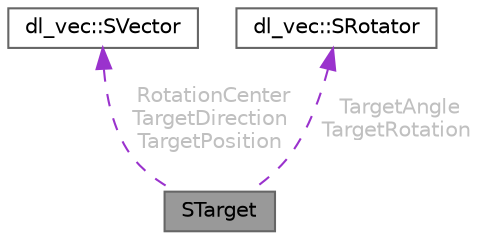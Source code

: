 digraph "STarget"
{
 // LATEX_PDF_SIZE
  bgcolor="transparent";
  edge [fontname=Helvetica,fontsize=10,labelfontname=Helvetica,labelfontsize=10];
  node [fontname=Helvetica,fontsize=10,shape=box,height=0.2,width=0.4];
  Node1 [id="Node000001",label="STarget",height=0.2,width=0.4,color="gray40", fillcolor="grey60", style="filled", fontcolor="black",tooltip="探索において目標となる座標や角度，評価する値についてまとめた構造体"];
  Node2 -> Node1 [id="edge1_Node000001_Node000002",dir="back",color="darkorchid3",style="dashed",tooltip=" ",label=" RotationCenter\nTargetDirection\nTargetPosition",fontcolor="grey" ];
  Node2 [id="Node000002",label="dl_vec::SVector",height=0.2,width=0.4,color="gray40", fillcolor="white", style="filled",URL="$structdl__vec_1_1_s_vector.html",tooltip="ベクトルを表す構造体"];
  Node3 -> Node1 [id="edge2_Node000001_Node000003",dir="back",color="darkorchid3",style="dashed",tooltip=" ",label=" TargetAngle\nTargetRotation",fontcolor="grey" ];
  Node3 [id="Node000003",label="dl_vec::SRotator",height=0.2,width=0.4,color="gray40", fillcolor="white", style="filled",URL="$structdl__vec_1_1_s_rotator.html",tooltip="回転を表す構造体．XYZオイラー角"];
}
